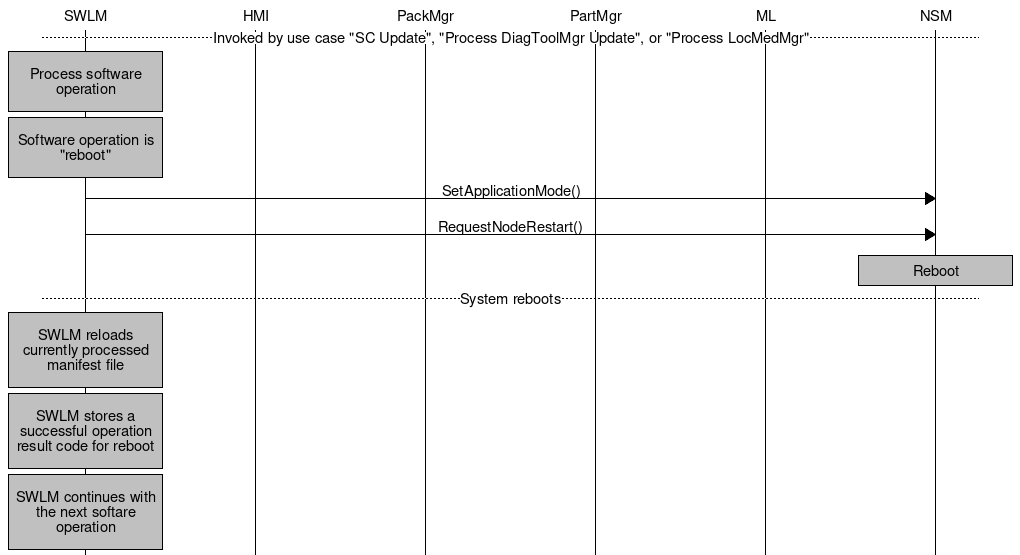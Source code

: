 #
#
# Sequence diagram description
#
# The sequence diagram description below is translated to
# a PNG image by mscgen (http://www.mcternan.me.uk/mscgen/)
# 
# Recompile updated diagrams to a png image with:
#  
#   mscgen -T png swm.msc
#

msc {
  width="1024";
  "SWLM", "HMI", "PackMgr", "PartMgr", "ML", "NSM";
  --- [ label="Invoked by use case \"SC Update\", \"Process DiagToolMgr Update\", or \"Process LocMedMgr\""];
  "SWLM" box "SWLM" [ textbgcolour="silver", label = "\nProcess software operation\n" ];
  "SWLM" box "SWLM" [ textbgcolour="silver", label = "\nSoftware operation is \"reboot\"\n" ];
  "SWLM" => "NSM" [ label = "SetApplicationMode()" ];
  "SWLM" => "NSM" [ label = "RequestNodeRestart()" ];
  "NSM" box "NSM" [ textbgcolour="silver", label = "Reboot" ];
  --- [ label = "System reboots"];
  "SWLM" box "SWLM" [ textbgcolour="silver", label = "\nSWLM reloads currently processed manifest file\n" ];
  "SWLM" box "SWLM" [ textbgcolour="silver", label = "\nSWLM stores a successful operation result code for reboot\n" ];
  "SWLM" box "SWLM" [ textbgcolour="silver", label = "\nSWLM continues with the next softare operation\n" ];
}
